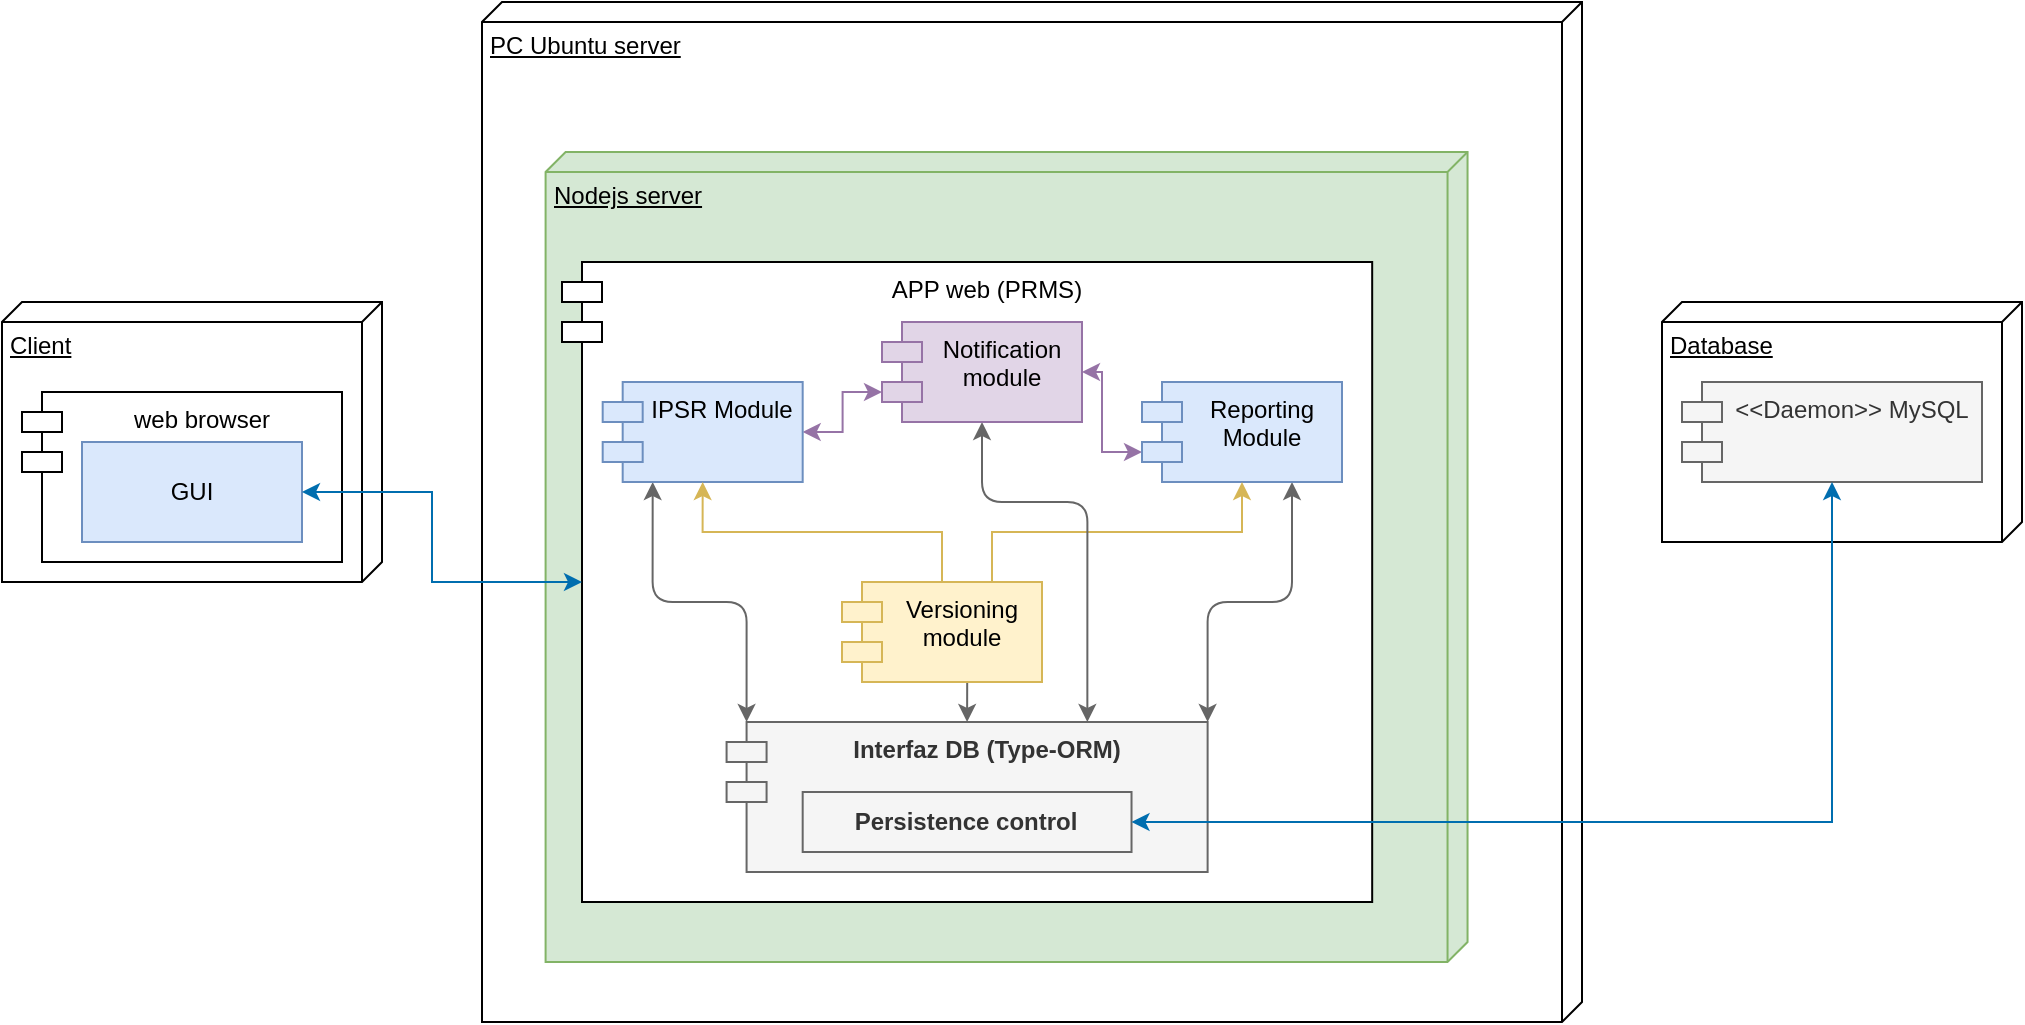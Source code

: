 <mxfile version="21.3.7" type="github">
  <diagram name="Page-1" id="uOos-0TGfYiCfMkh2dx7">
    <mxGraphModel dx="1434" dy="774" grid="1" gridSize="10" guides="1" tooltips="1" connect="1" arrows="1" fold="1" page="1" pageScale="1" pageWidth="827" pageHeight="1169" math="0" shadow="0">
      <root>
        <mxCell id="0" />
        <mxCell id="1" parent="0" />
        <mxCell id="V9-EG0ieuolNtxJiKei0-18" value="" style="group" vertex="1" connectable="0" parent="1">
          <mxGeometry x="260" y="160" width="550" height="510" as="geometry" />
        </mxCell>
        <mxCell id="V9-EG0ieuolNtxJiKei0-16" value="PC Ubuntu server" style="verticalAlign=top;align=left;spacingTop=8;spacingLeft=2;spacingRight=12;shape=cube;size=10;direction=south;fontStyle=4;html=1;whiteSpace=wrap;" vertex="1" parent="V9-EG0ieuolNtxJiKei0-18">
          <mxGeometry width="550" height="510" as="geometry" />
        </mxCell>
        <mxCell id="V9-EG0ieuolNtxJiKei0-17" value="Nodejs server" style="verticalAlign=top;align=left;spacingTop=8;spacingLeft=2;spacingRight=12;shape=cube;size=10;direction=south;fontStyle=4;html=1;whiteSpace=wrap;fillColor=#d5e8d4;strokeColor=#82b366;" vertex="1" parent="V9-EG0ieuolNtxJiKei0-18">
          <mxGeometry x="31.792" y="75.0" width="460.983" height="405.0" as="geometry" />
        </mxCell>
        <mxCell id="V9-EG0ieuolNtxJiKei0-33" value="APP web (PRMS)" style="shape=module;align=left;spacingLeft=20;align=center;verticalAlign=top;whiteSpace=wrap;html=1;" vertex="1" parent="V9-EG0ieuolNtxJiKei0-18">
          <mxGeometry x="40" y="130" width="405.09" height="320" as="geometry" />
        </mxCell>
        <mxCell id="V9-EG0ieuolNtxJiKei0-35" value="&lt;b&gt;Interfaz DB (Type-ORM)&lt;/b&gt;" style="shape=module;align=left;spacingLeft=20;align=center;verticalAlign=top;whiteSpace=wrap;html=1;fillColor=#f5f5f5;fontColor=#333333;strokeColor=#666666;" vertex="1" parent="V9-EG0ieuolNtxJiKei0-18">
          <mxGeometry x="122.29" y="360" width="240.52" height="75" as="geometry" />
        </mxCell>
        <mxCell id="V9-EG0ieuolNtxJiKei0-36" value="&lt;b style=&quot;border-color: var(--border-color);&quot;&gt;Persistence control&lt;/b&gt;" style="html=1;whiteSpace=wrap;fillColor=#f5f5f5;fontColor=#333333;strokeColor=#666666;" vertex="1" parent="V9-EG0ieuolNtxJiKei0-18">
          <mxGeometry x="160.34" y="395" width="164.42" height="30" as="geometry" />
        </mxCell>
        <mxCell id="V9-EG0ieuolNtxJiKei0-52" style="edgeStyle=orthogonalEdgeStyle;rounded=0;orthogonalLoop=1;jettySize=auto;html=1;exitX=1;exitY=0.5;exitDx=0;exitDy=0;entryX=0;entryY=0;entryDx=0;entryDy=35;entryPerimeter=0;startArrow=classic;startFill=1;fillColor=#e1d5e7;strokeColor=#9673a6;" edge="1" parent="V9-EG0ieuolNtxJiKei0-18" source="V9-EG0ieuolNtxJiKei0-43" target="V9-EG0ieuolNtxJiKei0-46">
          <mxGeometry relative="1" as="geometry" />
        </mxCell>
        <mxCell id="V9-EG0ieuolNtxJiKei0-54" style="edgeStyle=orthogonalEdgeStyle;rounded=1;orthogonalLoop=1;jettySize=auto;html=1;exitX=0.25;exitY=1;exitDx=0;exitDy=0;entryX=0;entryY=0;entryDx=10;entryDy=0;entryPerimeter=0;startArrow=classic;startFill=1;fillColor=#f5f5f5;strokeColor=#666666;" edge="1" parent="V9-EG0ieuolNtxJiKei0-18" source="V9-EG0ieuolNtxJiKei0-43" target="V9-EG0ieuolNtxJiKei0-35">
          <mxGeometry relative="1" as="geometry" />
        </mxCell>
        <mxCell id="V9-EG0ieuolNtxJiKei0-43" value="IPSR Module" style="shape=module;align=left;spacingLeft=20;align=center;verticalAlign=top;whiteSpace=wrap;html=1;fillColor=#dae8fc;strokeColor=#6c8ebf;" vertex="1" parent="V9-EG0ieuolNtxJiKei0-18">
          <mxGeometry x="60.34" y="190" width="100" height="50" as="geometry" />
        </mxCell>
        <mxCell id="V9-EG0ieuolNtxJiKei0-51" style="edgeStyle=orthogonalEdgeStyle;rounded=0;orthogonalLoop=1;jettySize=auto;html=1;exitX=0;exitY=0;exitDx=0;exitDy=35;exitPerimeter=0;startArrow=classic;startFill=1;fillColor=#e1d5e7;strokeColor=#9673a6;" edge="1" parent="V9-EG0ieuolNtxJiKei0-18" source="V9-EG0ieuolNtxJiKei0-44" target="V9-EG0ieuolNtxJiKei0-46">
          <mxGeometry relative="1" as="geometry" />
        </mxCell>
        <mxCell id="V9-EG0ieuolNtxJiKei0-55" style="edgeStyle=orthogonalEdgeStyle;rounded=1;orthogonalLoop=1;jettySize=auto;html=1;exitX=0.75;exitY=1;exitDx=0;exitDy=0;entryX=1;entryY=0;entryDx=0;entryDy=0;startArrow=classic;startFill=1;fillColor=#f5f5f5;strokeColor=#666666;" edge="1" parent="V9-EG0ieuolNtxJiKei0-18" source="V9-EG0ieuolNtxJiKei0-44" target="V9-EG0ieuolNtxJiKei0-35">
          <mxGeometry relative="1" as="geometry" />
        </mxCell>
        <mxCell id="V9-EG0ieuolNtxJiKei0-44" value="Reporting Module" style="shape=module;align=left;spacingLeft=20;align=center;verticalAlign=top;whiteSpace=wrap;html=1;fillColor=#dae8fc;strokeColor=#6c8ebf;" vertex="1" parent="V9-EG0ieuolNtxJiKei0-18">
          <mxGeometry x="330" y="190" width="100" height="50" as="geometry" />
        </mxCell>
        <mxCell id="V9-EG0ieuolNtxJiKei0-48" style="edgeStyle=orthogonalEdgeStyle;rounded=0;orthogonalLoop=1;jettySize=auto;html=1;exitX=0.5;exitY=0;exitDx=0;exitDy=0;entryX=0.5;entryY=1;entryDx=0;entryDy=0;fillColor=#fff2cc;strokeColor=#d6b656;" edge="1" parent="V9-EG0ieuolNtxJiKei0-18" source="V9-EG0ieuolNtxJiKei0-45" target="V9-EG0ieuolNtxJiKei0-43">
          <mxGeometry relative="1" as="geometry" />
        </mxCell>
        <mxCell id="V9-EG0ieuolNtxJiKei0-49" style="edgeStyle=orthogonalEdgeStyle;rounded=0;orthogonalLoop=1;jettySize=auto;html=1;exitX=0.75;exitY=0;exitDx=0;exitDy=0;fillColor=#fff2cc;strokeColor=#d6b656;" edge="1" parent="V9-EG0ieuolNtxJiKei0-18" source="V9-EG0ieuolNtxJiKei0-45" target="V9-EG0ieuolNtxJiKei0-44">
          <mxGeometry relative="1" as="geometry" />
        </mxCell>
        <mxCell id="V9-EG0ieuolNtxJiKei0-56" style="edgeStyle=orthogonalEdgeStyle;rounded=0;orthogonalLoop=1;jettySize=auto;html=1;exitX=0.5;exitY=1;exitDx=0;exitDy=0;entryX=0.5;entryY=0;entryDx=0;entryDy=0;fillColor=#f5f5f5;strokeColor=#666666;" edge="1" parent="V9-EG0ieuolNtxJiKei0-18" source="V9-EG0ieuolNtxJiKei0-45" target="V9-EG0ieuolNtxJiKei0-35">
          <mxGeometry relative="1" as="geometry" />
        </mxCell>
        <mxCell id="V9-EG0ieuolNtxJiKei0-45" value="Versioning module" style="shape=module;align=left;spacingLeft=20;align=center;verticalAlign=top;whiteSpace=wrap;html=1;fillColor=#fff2cc;strokeColor=#d6b656;" vertex="1" parent="V9-EG0ieuolNtxJiKei0-18">
          <mxGeometry x="180" y="290" width="100" height="50" as="geometry" />
        </mxCell>
        <mxCell id="V9-EG0ieuolNtxJiKei0-53" style="edgeStyle=orthogonalEdgeStyle;rounded=1;orthogonalLoop=1;jettySize=auto;html=1;exitX=0.5;exitY=1;exitDx=0;exitDy=0;entryX=0.75;entryY=0;entryDx=0;entryDy=0;startArrow=classic;startFill=1;fillColor=#f5f5f5;strokeColor=#666666;" edge="1" parent="V9-EG0ieuolNtxJiKei0-18" source="V9-EG0ieuolNtxJiKei0-46" target="V9-EG0ieuolNtxJiKei0-35">
          <mxGeometry relative="1" as="geometry">
            <Array as="points">
              <mxPoint x="250" y="250" />
              <mxPoint x="303" y="250" />
            </Array>
          </mxGeometry>
        </mxCell>
        <mxCell id="V9-EG0ieuolNtxJiKei0-46" value="Notification module" style="shape=module;align=left;spacingLeft=20;align=center;verticalAlign=top;whiteSpace=wrap;html=1;fillColor=#e1d5e7;strokeColor=#9673a6;" vertex="1" parent="V9-EG0ieuolNtxJiKei0-18">
          <mxGeometry x="200" y="160" width="100" height="50" as="geometry" />
        </mxCell>
        <mxCell id="V9-EG0ieuolNtxJiKei0-31" value="" style="group;" vertex="1" connectable="0" parent="1">
          <mxGeometry x="850" y="310" width="180" height="120" as="geometry" />
        </mxCell>
        <mxCell id="V9-EG0ieuolNtxJiKei0-28" value="Database" style="verticalAlign=top;align=left;spacingTop=8;spacingLeft=2;spacingRight=12;shape=cube;size=10;direction=south;fontStyle=4;html=1;whiteSpace=wrap;" vertex="1" parent="V9-EG0ieuolNtxJiKei0-31">
          <mxGeometry width="180" height="120" as="geometry" />
        </mxCell>
        <mxCell id="V9-EG0ieuolNtxJiKei0-29" value="&amp;lt;&amp;lt;Daemon&amp;gt;&amp;gt; MySQL" style="shape=module;align=left;spacingLeft=20;align=center;verticalAlign=top;whiteSpace=wrap;html=1;fillColor=#f5f5f5;fontColor=#333333;strokeColor=#666666;" vertex="1" parent="V9-EG0ieuolNtxJiKei0-31">
          <mxGeometry x="10" y="40" width="150" height="50" as="geometry" />
        </mxCell>
        <mxCell id="V9-EG0ieuolNtxJiKei0-38" style="edgeStyle=orthogonalEdgeStyle;rounded=0;orthogonalLoop=1;jettySize=auto;html=1;exitX=1;exitY=0.5;exitDx=0;exitDy=0;entryX=0.5;entryY=1;entryDx=0;entryDy=0;fillColor=#1ba1e2;strokeColor=#006EAF;startArrow=classic;startFill=1;" edge="1" parent="1" source="V9-EG0ieuolNtxJiKei0-36" target="V9-EG0ieuolNtxJiKei0-29">
          <mxGeometry relative="1" as="geometry" />
        </mxCell>
        <mxCell id="V9-EG0ieuolNtxJiKei0-41" value="" style="group" vertex="1" connectable="0" parent="1">
          <mxGeometry x="20" y="310" width="190" height="140" as="geometry" />
        </mxCell>
        <mxCell id="V9-EG0ieuolNtxJiKei0-26" value="Client" style="verticalAlign=top;align=left;spacingTop=8;spacingLeft=2;spacingRight=12;shape=cube;size=10;direction=south;fontStyle=4;html=1;whiteSpace=wrap;" vertex="1" parent="V9-EG0ieuolNtxJiKei0-41">
          <mxGeometry width="190" height="140" as="geometry" />
        </mxCell>
        <mxCell id="V9-EG0ieuolNtxJiKei0-39" value="web browser" style="shape=module;align=left;spacingLeft=20;align=center;verticalAlign=top;whiteSpace=wrap;html=1;" vertex="1" parent="V9-EG0ieuolNtxJiKei0-41">
          <mxGeometry x="10" y="45" width="160" height="85" as="geometry" />
        </mxCell>
        <mxCell id="V9-EG0ieuolNtxJiKei0-40" value="GUI" style="html=1;whiteSpace=wrap;fillColor=#dae8fc;strokeColor=#6c8ebf;" vertex="1" parent="V9-EG0ieuolNtxJiKei0-41">
          <mxGeometry x="40" y="70" width="110" height="50" as="geometry" />
        </mxCell>
        <mxCell id="V9-EG0ieuolNtxJiKei0-42" style="edgeStyle=orthogonalEdgeStyle;rounded=0;orthogonalLoop=1;jettySize=auto;html=1;exitX=0;exitY=0.5;exitDx=10;exitDy=0;exitPerimeter=0;entryX=1;entryY=0.5;entryDx=0;entryDy=0;fillColor=#1ba1e2;strokeColor=#006EAF;startArrow=classic;startFill=1;" edge="1" parent="1" source="V9-EG0ieuolNtxJiKei0-33" target="V9-EG0ieuolNtxJiKei0-40">
          <mxGeometry relative="1" as="geometry" />
        </mxCell>
      </root>
    </mxGraphModel>
  </diagram>
</mxfile>
